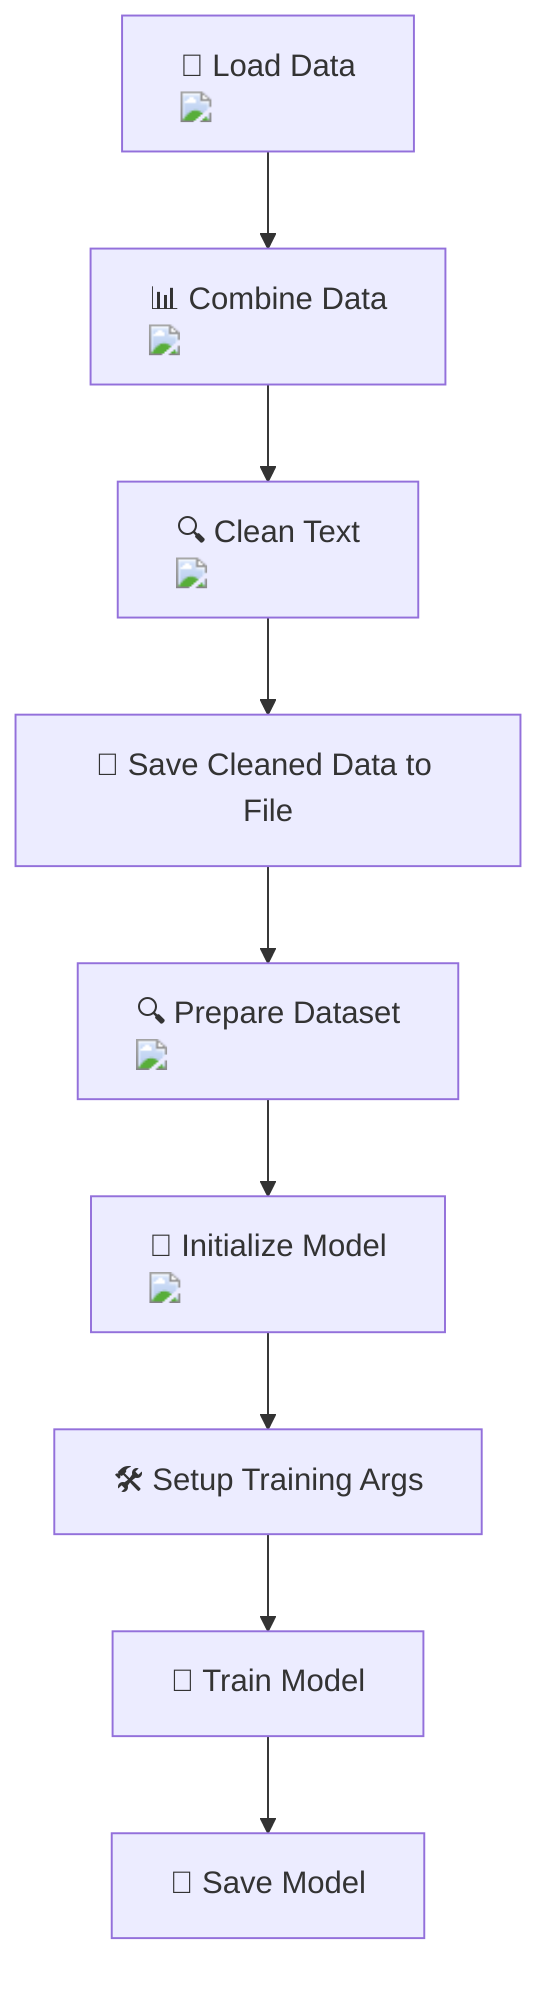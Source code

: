 flowchart TD
    A["📂 Load Data <img src='file.svg' />"] --> B["📊 Combine Data <img src='table.svg' />"]
    B --> C["🔍 Clean Text <img src='column_split.svg' />"]
    C --> D["📄 Save Cleaned Data to File"]
    D --> E["🔍 Prepare Dataset <img src='table.svg' />"]
    E --> F["🧠 Initialize Model <img src='brain.svg' />"]
    F --> G["🛠️ Setup Training Args"]
    G --> H["🚂 Train Model"]
    H --> I["💾 Save Model"]